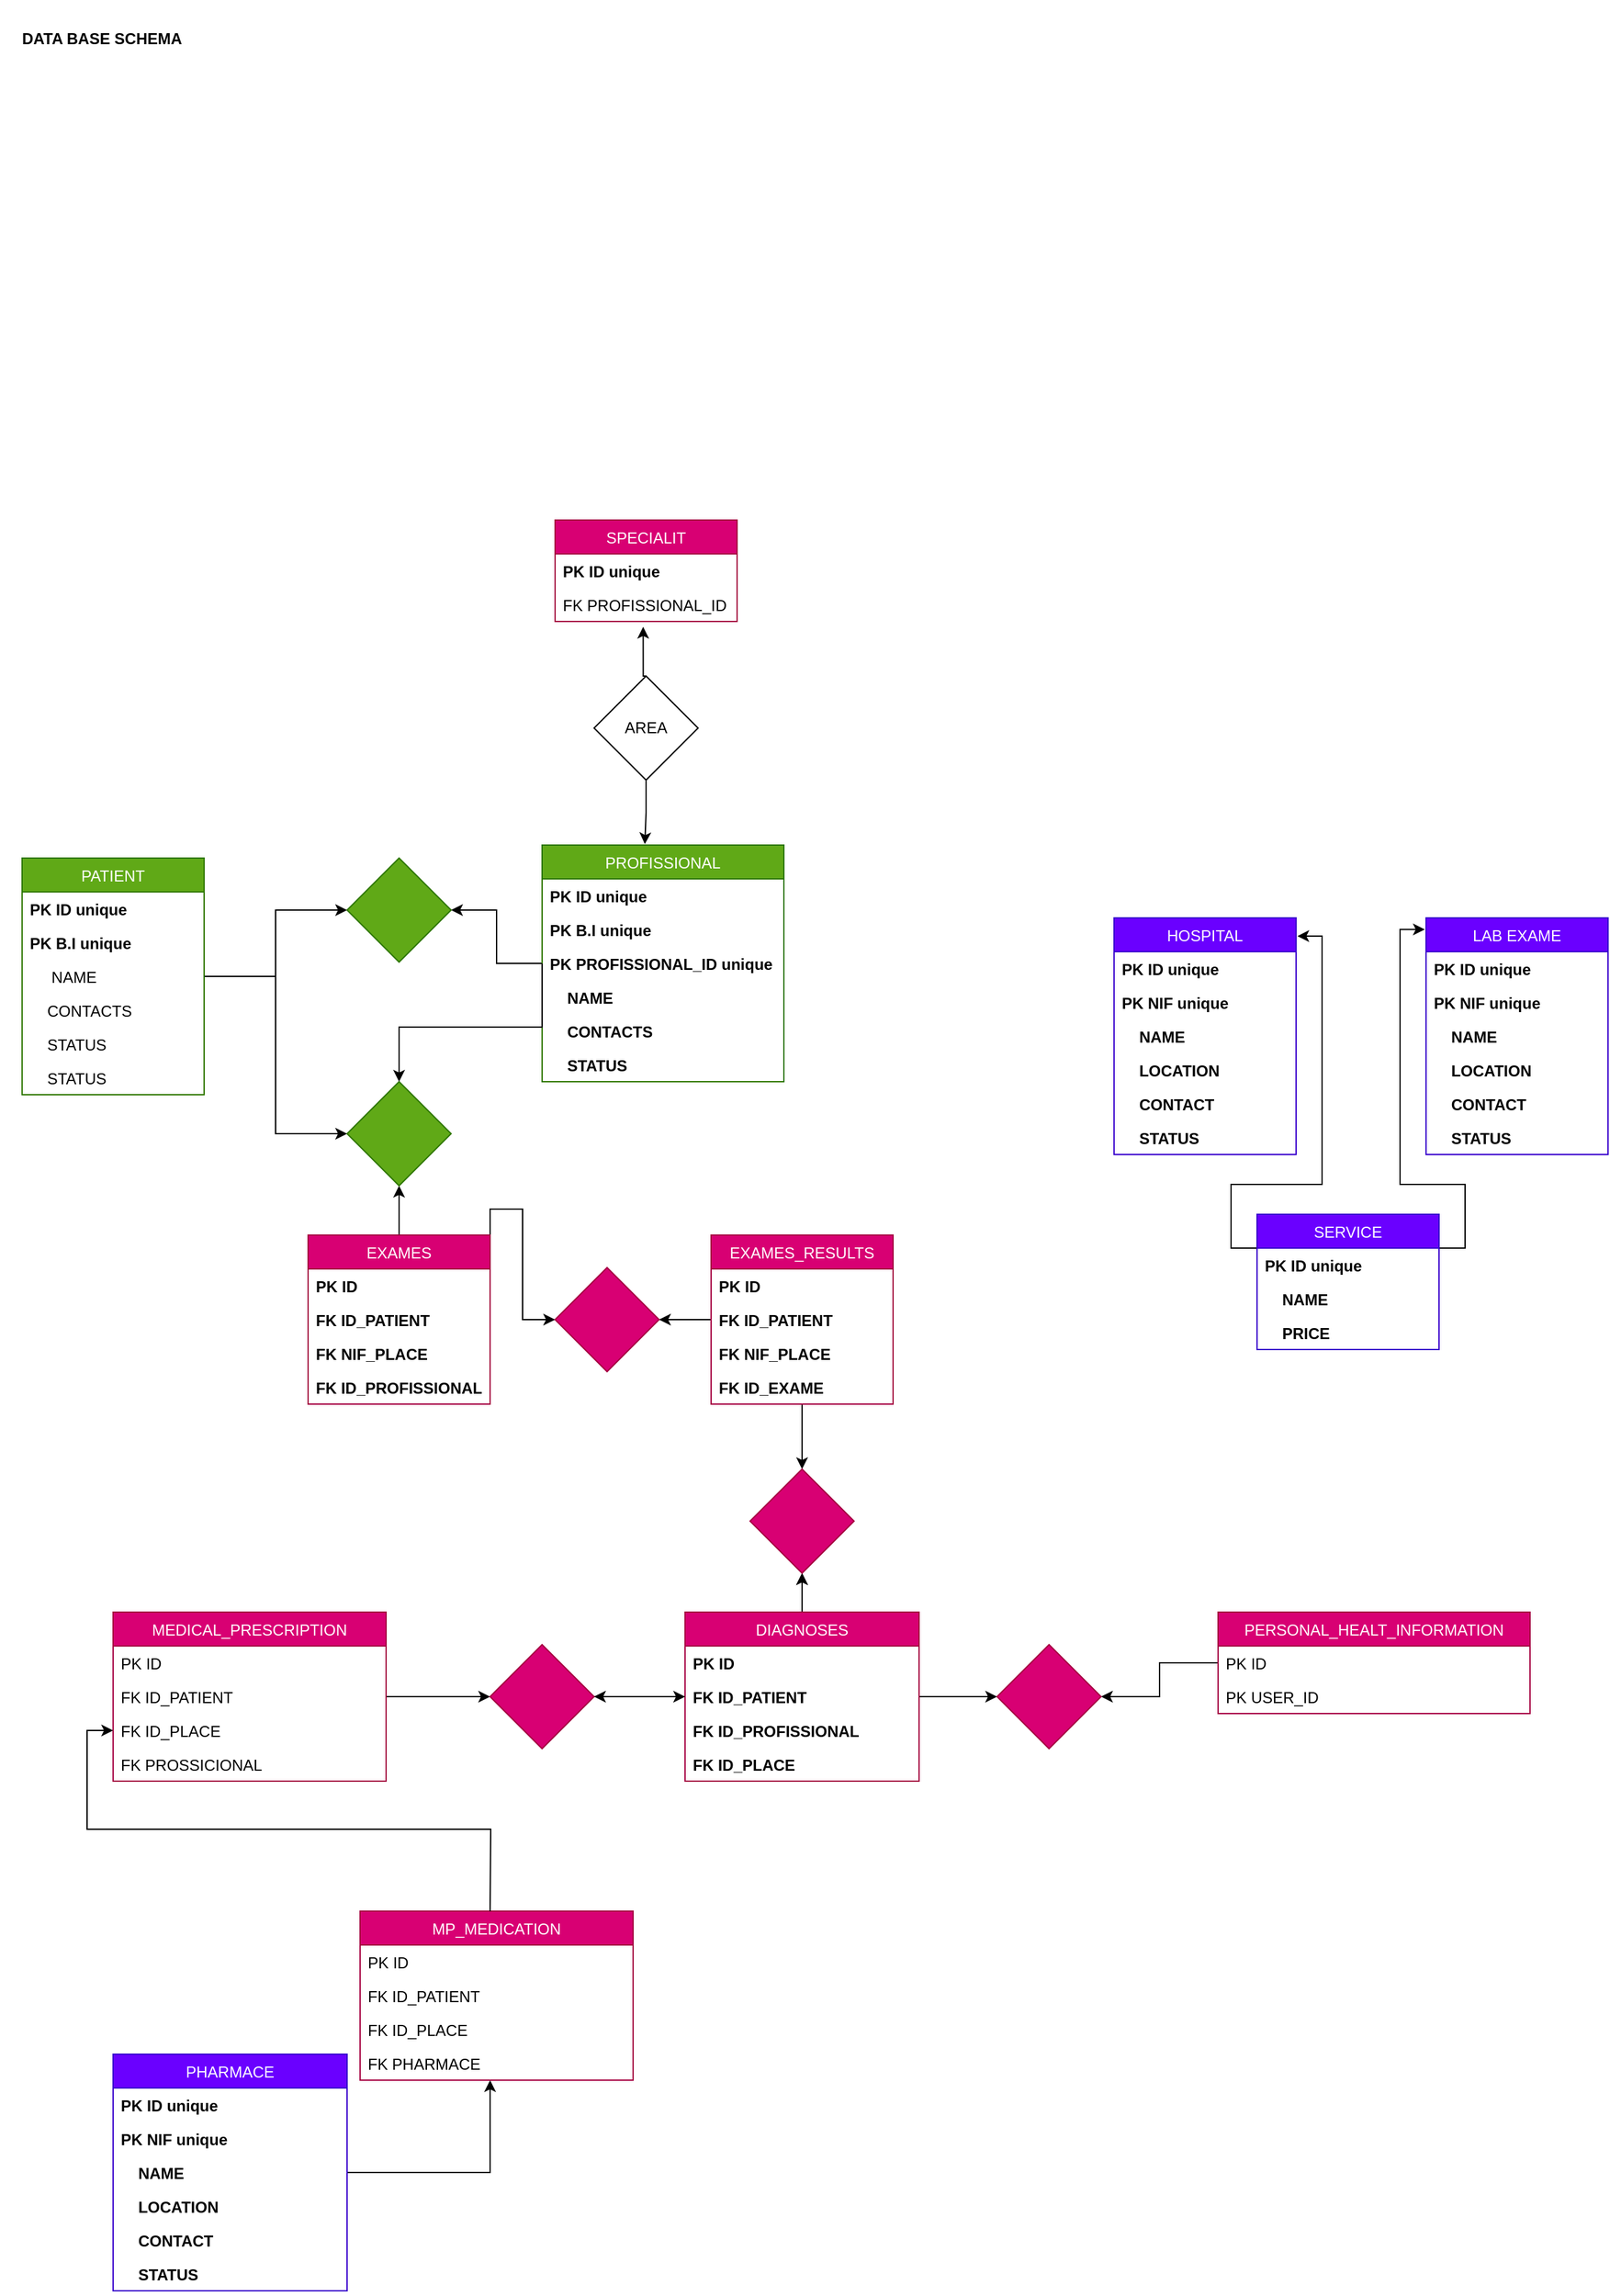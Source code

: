 <mxfile version="20.8.16" type="device"><diagram name="Página-1" id="sj5SGq5k9K3TemnunEDt"><mxGraphModel dx="1947" dy="1729" grid="1" gridSize="10" guides="1" tooltips="1" connect="1" arrows="1" fold="1" page="1" pageScale="1" pageWidth="827" pageHeight="1169" math="0" shadow="0"><root><mxCell id="0"/><mxCell id="1" parent="0"/><mxCell id="tIeAQom4v4q4On3eUa4b-19" value="" style="edgeStyle=orthogonalEdgeStyle;rounded=0;orthogonalLoop=1;jettySize=auto;html=1;" edge="1" parent="1" source="pIkl6uRr4calVLWYPsjA-17" target="tIeAQom4v4q4On3eUa4b-18"><mxGeometry relative="1" as="geometry"/></mxCell><mxCell id="tIeAQom4v4q4On3eUa4b-45" value="" style="edgeStyle=orthogonalEdgeStyle;rounded=0;orthogonalLoop=1;jettySize=auto;html=1;" edge="1" parent="1" source="pIkl6uRr4calVLWYPsjA-17" target="tIeAQom4v4q4On3eUa4b-44"><mxGeometry relative="1" as="geometry"/></mxCell><mxCell id="pIkl6uRr4calVLWYPsjA-17" value="PATIENT" style="swimlane;fontStyle=0;childLayout=stackLayout;horizontal=1;startSize=26;fillColor=#60a917;horizontalStack=0;resizeParent=1;resizeParentMax=0;resizeLast=0;collapsible=1;marginBottom=0;strokeColor=#2D7600;fontColor=#ffffff;" parent="1" vertex="1"><mxGeometry x="-810" y="20" width="140" height="182" as="geometry"/></mxCell><mxCell id="pIkl6uRr4calVLWYPsjA-18" value="PK ID unique" style="text;strokeColor=none;fillColor=none;align=left;verticalAlign=top;spacingLeft=4;spacingRight=4;overflow=hidden;rotatable=0;points=[[0,0.5],[1,0.5]];portConstraint=eastwest;fontStyle=1" parent="pIkl6uRr4calVLWYPsjA-17" vertex="1"><mxGeometry y="26" width="140" height="26" as="geometry"/></mxCell><mxCell id="pIkl6uRr4calVLWYPsjA-19" value="PK B.I unique" style="text;strokeColor=none;fillColor=none;align=left;verticalAlign=top;spacingLeft=4;spacingRight=4;overflow=hidden;rotatable=0;points=[[0,0.5],[1,0.5]];portConstraint=eastwest;fontStyle=1" parent="pIkl6uRr4calVLWYPsjA-17" vertex="1"><mxGeometry y="52" width="140" height="26" as="geometry"/></mxCell><mxCell id="pIkl6uRr4calVLWYPsjA-20" value="     NAME" style="text;strokeColor=none;fillColor=none;align=left;verticalAlign=top;spacingLeft=4;spacingRight=4;overflow=hidden;rotatable=0;points=[[0,0.5],[1,0.5]];portConstraint=eastwest;fontStyle=0" parent="pIkl6uRr4calVLWYPsjA-17" vertex="1"><mxGeometry y="78" width="140" height="26" as="geometry"/></mxCell><mxCell id="pIkl6uRr4calVLWYPsjA-21" value="    CONTACTS" style="text;strokeColor=none;fillColor=none;align=left;verticalAlign=top;spacingLeft=4;spacingRight=4;overflow=hidden;rotatable=0;points=[[0,0.5],[1,0.5]];portConstraint=eastwest;fontStyle=0" parent="pIkl6uRr4calVLWYPsjA-17" vertex="1"><mxGeometry y="104" width="140" height="26" as="geometry"/></mxCell><mxCell id="pIkl6uRr4calVLWYPsjA-22" value="    STATUS" style="text;strokeColor=none;fillColor=none;align=left;verticalAlign=top;spacingLeft=4;spacingRight=4;overflow=hidden;rotatable=0;points=[[0,0.5],[1,0.5]];portConstraint=eastwest;fontStyle=0" parent="pIkl6uRr4calVLWYPsjA-17" vertex="1"><mxGeometry y="130" width="140" height="26" as="geometry"/></mxCell><mxCell id="pIkl6uRr4calVLWYPsjA-31" value="    STATUS" style="text;strokeColor=none;fillColor=none;align=left;verticalAlign=top;spacingLeft=4;spacingRight=4;overflow=hidden;rotatable=0;points=[[0,0.5],[1,0.5]];portConstraint=eastwest;fontStyle=0" parent="pIkl6uRr4calVLWYPsjA-17" vertex="1"><mxGeometry y="156" width="140" height="26" as="geometry"/></mxCell><mxCell id="tIeAQom4v4q4On3eUa4b-46" value="" style="edgeStyle=orthogonalEdgeStyle;rounded=0;orthogonalLoop=1;jettySize=auto;html=1;" edge="1" parent="1" source="pIkl6uRr4calVLWYPsjA-23" target="tIeAQom4v4q4On3eUa4b-44"><mxGeometry relative="1" as="geometry"/></mxCell><mxCell id="pIkl6uRr4calVLWYPsjA-23" value="PROFISSIONAL" style="swimlane;fontStyle=0;childLayout=stackLayout;horizontal=1;startSize=26;fillColor=#60a917;horizontalStack=0;resizeParent=1;resizeParentMax=0;resizeLast=0;collapsible=1;marginBottom=0;strokeColor=#2D7600;fontColor=#ffffff;" parent="1" vertex="1"><mxGeometry x="-410" y="10" width="186" height="182" as="geometry"/></mxCell><mxCell id="pIkl6uRr4calVLWYPsjA-24" value="PK ID unique" style="text;strokeColor=none;fillColor=none;align=left;verticalAlign=top;spacingLeft=4;spacingRight=4;overflow=hidden;rotatable=0;points=[[0,0.5],[1,0.5]];portConstraint=eastwest;fontStyle=1" parent="pIkl6uRr4calVLWYPsjA-23" vertex="1"><mxGeometry y="26" width="186" height="26" as="geometry"/></mxCell><mxCell id="pIkl6uRr4calVLWYPsjA-25" value="PK B.I unique" style="text;strokeColor=none;fillColor=none;align=left;verticalAlign=top;spacingLeft=4;spacingRight=4;overflow=hidden;rotatable=0;points=[[0,0.5],[1,0.5]];portConstraint=eastwest;fontStyle=1" parent="pIkl6uRr4calVLWYPsjA-23" vertex="1"><mxGeometry y="52" width="186" height="26" as="geometry"/></mxCell><mxCell id="pIkl6uRr4calVLWYPsjA-26" value="PK PROFISSIONAL_ID unique" style="text;strokeColor=none;fillColor=none;align=left;verticalAlign=top;spacingLeft=4;spacingRight=4;overflow=hidden;rotatable=0;points=[[0,0.5],[1,0.5]];portConstraint=eastwest;fontStyle=1" parent="pIkl6uRr4calVLWYPsjA-23" vertex="1"><mxGeometry y="78" width="186" height="26" as="geometry"/></mxCell><mxCell id="pIkl6uRr4calVLWYPsjA-27" value="    NAME" style="text;strokeColor=none;fillColor=none;align=left;verticalAlign=top;spacingLeft=4;spacingRight=4;overflow=hidden;rotatable=0;points=[[0,0.5],[1,0.5]];portConstraint=eastwest;fontStyle=1" parent="pIkl6uRr4calVLWYPsjA-23" vertex="1"><mxGeometry y="104" width="186" height="26" as="geometry"/></mxCell><mxCell id="pIkl6uRr4calVLWYPsjA-28" value="    CONTACTS" style="text;strokeColor=none;fillColor=none;align=left;verticalAlign=top;spacingLeft=4;spacingRight=4;overflow=hidden;rotatable=0;points=[[0,0.5],[1,0.5]];portConstraint=eastwest;fontStyle=1" parent="pIkl6uRr4calVLWYPsjA-23" vertex="1"><mxGeometry y="130" width="186" height="26" as="geometry"/></mxCell><mxCell id="pIkl6uRr4calVLWYPsjA-29" value="    STATUS" style="text;strokeColor=none;fillColor=none;align=left;verticalAlign=top;spacingLeft=4;spacingRight=4;overflow=hidden;rotatable=0;points=[[0,0.5],[1,0.5]];portConstraint=eastwest;fontStyle=1" parent="pIkl6uRr4calVLWYPsjA-23" vertex="1"><mxGeometry y="156" width="186" height="26" as="geometry"/></mxCell><mxCell id="tIeAQom4v4q4On3eUa4b-31" value="" style="edgeStyle=orthogonalEdgeStyle;rounded=0;orthogonalLoop=1;jettySize=auto;html=1;" edge="1" parent="1" source="pIkl6uRr4calVLWYPsjA-38"><mxGeometry relative="1" as="geometry"><mxPoint x="-450" y="960" as="targetPoint"/><Array as="points"><mxPoint x="-450" y="1031"/><mxPoint x="-450" y="970"/></Array></mxGeometry></mxCell><mxCell id="pIkl6uRr4calVLWYPsjA-38" value="PHARMACE" style="swimlane;fontStyle=0;childLayout=stackLayout;horizontal=1;startSize=26;fillColor=#6a00ff;horizontalStack=0;resizeParent=1;resizeParentMax=0;resizeLast=0;collapsible=1;marginBottom=0;strokeColor=#3700CC;fontColor=#ffffff;" parent="1" vertex="1"><mxGeometry x="-740" y="940" width="180" height="182" as="geometry"><mxRectangle x="-60" y="410" width="110" height="30" as="alternateBounds"/></mxGeometry></mxCell><mxCell id="pIkl6uRr4calVLWYPsjA-39" value="PK ID unique" style="text;strokeColor=none;fillColor=none;align=left;verticalAlign=top;spacingLeft=4;spacingRight=4;overflow=hidden;rotatable=0;points=[[0,0.5],[1,0.5]];portConstraint=eastwest;fontStyle=1" parent="pIkl6uRr4calVLWYPsjA-38" vertex="1"><mxGeometry y="26" width="180" height="26" as="geometry"/></mxCell><mxCell id="pIkl6uRr4calVLWYPsjA-40" value="PK NIF unique" style="text;strokeColor=none;fillColor=none;align=left;verticalAlign=top;spacingLeft=4;spacingRight=4;overflow=hidden;rotatable=0;points=[[0,0.5],[1,0.5]];portConstraint=eastwest;fontStyle=1" parent="pIkl6uRr4calVLWYPsjA-38" vertex="1"><mxGeometry y="52" width="180" height="26" as="geometry"/></mxCell><mxCell id="pIkl6uRr4calVLWYPsjA-48" value="    NAME" style="text;strokeColor=none;fillColor=none;align=left;verticalAlign=top;spacingLeft=4;spacingRight=4;overflow=hidden;rotatable=0;points=[[0,0.5],[1,0.5]];portConstraint=eastwest;fontStyle=1" parent="pIkl6uRr4calVLWYPsjA-38" vertex="1"><mxGeometry y="78" width="180" height="26" as="geometry"/></mxCell><mxCell id="pIkl6uRr4calVLWYPsjA-41" value="    LOCATION" style="text;strokeColor=none;fillColor=none;align=left;verticalAlign=top;spacingLeft=4;spacingRight=4;overflow=hidden;rotatable=0;points=[[0,0.5],[1,0.5]];portConstraint=eastwest;fontStyle=1" parent="pIkl6uRr4calVLWYPsjA-38" vertex="1"><mxGeometry y="104" width="180" height="26" as="geometry"/></mxCell><mxCell id="pIkl6uRr4calVLWYPsjA-42" value="    CONTACT" style="text;strokeColor=none;fillColor=none;align=left;verticalAlign=top;spacingLeft=4;spacingRight=4;overflow=hidden;rotatable=0;points=[[0,0.5],[1,0.5]];portConstraint=eastwest;fontStyle=1" parent="pIkl6uRr4calVLWYPsjA-38" vertex="1"><mxGeometry y="130" width="180" height="26" as="geometry"/></mxCell><mxCell id="pIkl6uRr4calVLWYPsjA-43" value="    STATUS" style="text;strokeColor=none;fillColor=none;align=left;verticalAlign=top;spacingLeft=4;spacingRight=4;overflow=hidden;rotatable=0;points=[[0,0.5],[1,0.5]];portConstraint=eastwest;fontStyle=1" parent="pIkl6uRr4calVLWYPsjA-38" vertex="1"><mxGeometry y="156" width="180" height="26" as="geometry"/></mxCell><mxCell id="pIkl6uRr4calVLWYPsjA-44" value="HOSPITAL" style="swimlane;fontStyle=0;childLayout=stackLayout;horizontal=1;startSize=26;fillColor=#6a00ff;horizontalStack=0;resizeParent=1;resizeParentMax=0;resizeLast=0;collapsible=1;marginBottom=0;fontColor=#ffffff;strokeColor=#3700CC;" parent="1" vertex="1"><mxGeometry x="30" y="66" width="140" height="182" as="geometry"><mxRectangle x="180" y="240" width="100" height="30" as="alternateBounds"/></mxGeometry></mxCell><mxCell id="pIkl6uRr4calVLWYPsjA-45" value="PK ID unique" style="text;strokeColor=none;fillColor=none;align=left;verticalAlign=top;spacingLeft=4;spacingRight=4;overflow=hidden;rotatable=0;points=[[0,0.5],[1,0.5]];portConstraint=eastwest;fontStyle=1" parent="pIkl6uRr4calVLWYPsjA-44" vertex="1"><mxGeometry y="26" width="140" height="26" as="geometry"/></mxCell><mxCell id="pIkl6uRr4calVLWYPsjA-46" value="PK NIF unique" style="text;strokeColor=none;fillColor=none;align=left;verticalAlign=top;spacingLeft=4;spacingRight=4;overflow=hidden;rotatable=0;points=[[0,0.5],[1,0.5]];portConstraint=eastwest;fontStyle=1" parent="pIkl6uRr4calVLWYPsjA-44" vertex="1"><mxGeometry y="52" width="140" height="26" as="geometry"/></mxCell><mxCell id="pIkl6uRr4calVLWYPsjA-47" value="    NAME" style="text;strokeColor=none;fillColor=none;align=left;verticalAlign=top;spacingLeft=4;spacingRight=4;overflow=hidden;rotatable=0;points=[[0,0.5],[1,0.5]];portConstraint=eastwest;fontStyle=1" parent="pIkl6uRr4calVLWYPsjA-44" vertex="1"><mxGeometry y="78" width="140" height="26" as="geometry"/></mxCell><mxCell id="pIkl6uRr4calVLWYPsjA-51" value="    LOCATION" style="text;strokeColor=none;fillColor=none;align=left;verticalAlign=top;spacingLeft=4;spacingRight=4;overflow=hidden;rotatable=0;points=[[0,0.5],[1,0.5]];portConstraint=eastwest;fontStyle=1" parent="pIkl6uRr4calVLWYPsjA-44" vertex="1"><mxGeometry y="104" width="140" height="26" as="geometry"/></mxCell><mxCell id="pIkl6uRr4calVLWYPsjA-49" value="    CONTACT" style="text;strokeColor=none;fillColor=none;align=left;verticalAlign=top;spacingLeft=4;spacingRight=4;overflow=hidden;rotatable=0;points=[[0,0.5],[1,0.5]];portConstraint=eastwest;fontStyle=1" parent="pIkl6uRr4calVLWYPsjA-44" vertex="1"><mxGeometry y="130" width="140" height="26" as="geometry"/></mxCell><mxCell id="pIkl6uRr4calVLWYPsjA-50" value="    STATUS" style="text;strokeColor=none;fillColor=none;align=left;verticalAlign=top;spacingLeft=4;spacingRight=4;overflow=hidden;rotatable=0;points=[[0,0.5],[1,0.5]];portConstraint=eastwest;fontStyle=1" parent="pIkl6uRr4calVLWYPsjA-44" vertex="1"><mxGeometry y="156" width="140" height="26" as="geometry"/></mxCell><mxCell id="pIkl6uRr4calVLWYPsjA-52" value="LAB EXAME" style="swimlane;fontStyle=0;childLayout=stackLayout;horizontal=1;startSize=26;fillColor=#6a00ff;horizontalStack=0;resizeParent=1;resizeParentMax=0;resizeLast=0;collapsible=1;marginBottom=0;fontColor=#ffffff;strokeColor=#3700CC;" parent="1" vertex="1"><mxGeometry x="270" y="66" width="140" height="182" as="geometry"><mxRectangle x="390" y="240" width="110" height="30" as="alternateBounds"/></mxGeometry></mxCell><mxCell id="pIkl6uRr4calVLWYPsjA-53" value="PK ID unique" style="text;strokeColor=none;fillColor=none;align=left;verticalAlign=top;spacingLeft=4;spacingRight=4;overflow=hidden;rotatable=0;points=[[0,0.5],[1,0.5]];portConstraint=eastwest;fontStyle=1" parent="pIkl6uRr4calVLWYPsjA-52" vertex="1"><mxGeometry y="26" width="140" height="26" as="geometry"/></mxCell><mxCell id="pIkl6uRr4calVLWYPsjA-54" value="PK NIF unique" style="text;strokeColor=none;fillColor=none;align=left;verticalAlign=top;spacingLeft=4;spacingRight=4;overflow=hidden;rotatable=0;points=[[0,0.5],[1,0.5]];portConstraint=eastwest;fontStyle=1" parent="pIkl6uRr4calVLWYPsjA-52" vertex="1"><mxGeometry y="52" width="140" height="26" as="geometry"/></mxCell><mxCell id="pIkl6uRr4calVLWYPsjA-55" value="    NAME" style="text;strokeColor=none;fillColor=none;align=left;verticalAlign=top;spacingLeft=4;spacingRight=4;overflow=hidden;rotatable=0;points=[[0,0.5],[1,0.5]];portConstraint=eastwest;fontStyle=1" parent="pIkl6uRr4calVLWYPsjA-52" vertex="1"><mxGeometry y="78" width="140" height="26" as="geometry"/></mxCell><mxCell id="pIkl6uRr4calVLWYPsjA-56" value="    LOCATION" style="text;strokeColor=none;fillColor=none;align=left;verticalAlign=top;spacingLeft=4;spacingRight=4;overflow=hidden;rotatable=0;points=[[0,0.5],[1,0.5]];portConstraint=eastwest;fontStyle=1" parent="pIkl6uRr4calVLWYPsjA-52" vertex="1"><mxGeometry y="104" width="140" height="26" as="geometry"/></mxCell><mxCell id="pIkl6uRr4calVLWYPsjA-57" value="    CONTACT" style="text;strokeColor=none;fillColor=none;align=left;verticalAlign=top;spacingLeft=4;spacingRight=4;overflow=hidden;rotatable=0;points=[[0,0.5],[1,0.5]];portConstraint=eastwest;fontStyle=1" parent="pIkl6uRr4calVLWYPsjA-52" vertex="1"><mxGeometry y="130" width="140" height="26" as="geometry"/></mxCell><mxCell id="pIkl6uRr4calVLWYPsjA-58" value="    STATUS" style="text;strokeColor=none;fillColor=none;align=left;verticalAlign=top;spacingLeft=4;spacingRight=4;overflow=hidden;rotatable=0;points=[[0,0.5],[1,0.5]];portConstraint=eastwest;fontStyle=1" parent="pIkl6uRr4calVLWYPsjA-52" vertex="1"><mxGeometry y="156" width="140" height="26" as="geometry"/></mxCell><mxCell id="pIkl6uRr4calVLWYPsjA-71" style="edgeStyle=orthogonalEdgeStyle;rounded=0;orthogonalLoop=1;jettySize=auto;html=1;exitX=0;exitY=0.25;exitDx=0;exitDy=0;entryX=1.007;entryY=0.077;entryDx=0;entryDy=0;entryPerimeter=0;" parent="1" source="pIkl6uRr4calVLWYPsjA-59" target="pIkl6uRr4calVLWYPsjA-44" edge="1"><mxGeometry relative="1" as="geometry"/></mxCell><mxCell id="pIkl6uRr4calVLWYPsjA-72" style="edgeStyle=orthogonalEdgeStyle;rounded=0;orthogonalLoop=1;jettySize=auto;html=1;exitX=1;exitY=0.25;exitDx=0;exitDy=0;entryX=-0.007;entryY=0.049;entryDx=0;entryDy=0;entryPerimeter=0;" parent="1" source="pIkl6uRr4calVLWYPsjA-59" target="pIkl6uRr4calVLWYPsjA-52" edge="1"><mxGeometry relative="1" as="geometry"/></mxCell><mxCell id="pIkl6uRr4calVLWYPsjA-59" value="SERVICE" style="swimlane;fontStyle=0;childLayout=stackLayout;horizontal=1;startSize=26;fillColor=#6a00ff;horizontalStack=0;resizeParent=1;resizeParentMax=0;resizeLast=0;collapsible=1;marginBottom=0;fontColor=#ffffff;strokeColor=#3700CC;" parent="1" vertex="1"><mxGeometry x="140" y="294" width="140" height="104" as="geometry"><mxRectangle x="290" y="460" width="90" height="30" as="alternateBounds"/></mxGeometry></mxCell><mxCell id="pIkl6uRr4calVLWYPsjA-60" value="PK ID unique" style="text;strokeColor=none;fillColor=none;align=left;verticalAlign=top;spacingLeft=4;spacingRight=4;overflow=hidden;rotatable=0;points=[[0,0.5],[1,0.5]];portConstraint=eastwest;fontStyle=1" parent="pIkl6uRr4calVLWYPsjA-59" vertex="1"><mxGeometry y="26" width="140" height="26" as="geometry"/></mxCell><mxCell id="pIkl6uRr4calVLWYPsjA-61" value="    NAME" style="text;strokeColor=none;fillColor=none;align=left;verticalAlign=top;spacingLeft=4;spacingRight=4;overflow=hidden;rotatable=0;points=[[0,0.5],[1,0.5]];portConstraint=eastwest;fontStyle=1" parent="pIkl6uRr4calVLWYPsjA-59" vertex="1"><mxGeometry y="52" width="140" height="26" as="geometry"/></mxCell><mxCell id="pIkl6uRr4calVLWYPsjA-62" value="    PRICE" style="text;strokeColor=none;fillColor=none;align=left;verticalAlign=top;spacingLeft=4;spacingRight=4;overflow=hidden;rotatable=0;points=[[0,0.5],[1,0.5]];portConstraint=eastwest;fontStyle=1" parent="pIkl6uRr4calVLWYPsjA-59" vertex="1"><mxGeometry y="78" width="140" height="26" as="geometry"/></mxCell><mxCell id="pIkl6uRr4calVLWYPsjA-63" value="SPECIALIT" style="swimlane;fontStyle=0;childLayout=stackLayout;horizontal=1;startSize=26;fillColor=#d80073;horizontalStack=0;resizeParent=1;resizeParentMax=0;resizeLast=0;collapsible=1;marginBottom=0;fontColor=#ffffff;strokeColor=#A50040;" parent="1" vertex="1"><mxGeometry x="-400" y="-240" width="140" height="78" as="geometry"><mxRectangle x="590" y="240" width="100" height="30" as="alternateBounds"/></mxGeometry></mxCell><mxCell id="pIkl6uRr4calVLWYPsjA-64" value="PK ID unique" style="text;strokeColor=none;fillColor=none;align=left;verticalAlign=top;spacingLeft=4;spacingRight=4;overflow=hidden;rotatable=0;points=[[0,0.5],[1,0.5]];portConstraint=eastwest;fontStyle=1" parent="pIkl6uRr4calVLWYPsjA-63" vertex="1"><mxGeometry y="26" width="140" height="26" as="geometry"/></mxCell><mxCell id="pIkl6uRr4calVLWYPsjA-65" value="FK PROFISSIONAL_ID" style="text;strokeColor=none;fillColor=none;align=left;verticalAlign=top;spacingLeft=4;spacingRight=4;overflow=hidden;rotatable=0;points=[[0,0.5],[1,0.5]];portConstraint=eastwest;" parent="pIkl6uRr4calVLWYPsjA-63" vertex="1"><mxGeometry y="52" width="140" height="26" as="geometry"/></mxCell><mxCell id="tIeAQom4v4q4On3eUa4b-35" value="" style="edgeStyle=orthogonalEdgeStyle;rounded=0;orthogonalLoop=1;jettySize=auto;html=1;" edge="1" parent="1" source="pIkl6uRr4calVLWYPsjA-73" target="tIeAQom4v4q4On3eUa4b-33"><mxGeometry relative="1" as="geometry"/></mxCell><mxCell id="pIkl6uRr4calVLWYPsjA-73" value="PERSONAL_HEALT_INFORMATION" style="swimlane;fontStyle=0;childLayout=stackLayout;horizontal=1;startSize=26;fillColor=#d80073;horizontalStack=0;resizeParent=1;resizeParentMax=0;resizeLast=0;collapsible=1;marginBottom=0;fontColor=#ffffff;strokeColor=#A50040;" parent="1" vertex="1"><mxGeometry x="110" y="600" width="240" height="78" as="geometry"/></mxCell><mxCell id="pIkl6uRr4calVLWYPsjA-74" value="PK ID " style="text;strokeColor=none;fillColor=none;align=left;verticalAlign=top;spacingLeft=4;spacingRight=4;overflow=hidden;rotatable=0;points=[[0,0.5],[1,0.5]];portConstraint=eastwest;fontStyle=0" parent="pIkl6uRr4calVLWYPsjA-73" vertex="1"><mxGeometry y="26" width="240" height="26" as="geometry"/></mxCell><mxCell id="pIkl6uRr4calVLWYPsjA-75" value="PK USER_ID" style="text;strokeColor=none;fillColor=none;align=left;verticalAlign=top;spacingLeft=4;spacingRight=4;overflow=hidden;rotatable=0;points=[[0,0.5],[1,0.5]];portConstraint=eastwest;fontStyle=0" parent="pIkl6uRr4calVLWYPsjA-73" vertex="1"><mxGeometry y="52" width="240" height="26" as="geometry"/></mxCell><mxCell id="tIeAQom4v4q4On3eUa4b-23" style="edgeStyle=orthogonalEdgeStyle;rounded=0;orthogonalLoop=1;jettySize=auto;html=1;exitX=1;exitY=0;exitDx=0;exitDy=0;entryX=0;entryY=0.5;entryDx=0;entryDy=0;" edge="1" parent="1" source="pIkl6uRr4calVLWYPsjA-78" target="tIeAQom4v4q4On3eUa4b-21"><mxGeometry relative="1" as="geometry"/></mxCell><mxCell id="tIeAQom4v4q4On3eUa4b-39" value="" style="edgeStyle=orthogonalEdgeStyle;rounded=0;orthogonalLoop=1;jettySize=auto;html=1;" edge="1" parent="1" source="pIkl6uRr4calVLWYPsjA-78" target="tIeAQom4v4q4On3eUa4b-18"><mxGeometry relative="1" as="geometry"/></mxCell><mxCell id="pIkl6uRr4calVLWYPsjA-78" value="EXAMES" style="swimlane;fontStyle=0;childLayout=stackLayout;horizontal=1;startSize=26;fillColor=#d80073;horizontalStack=0;resizeParent=1;resizeParentMax=0;resizeLast=0;collapsible=1;marginBottom=0;fontColor=#ffffff;strokeColor=#A50040;" parent="1" vertex="1"><mxGeometry x="-590" y="310" width="140" height="130" as="geometry"/></mxCell><mxCell id="pIkl6uRr4calVLWYPsjA-79" value="PK ID" style="text;strokeColor=none;fillColor=none;align=left;verticalAlign=top;spacingLeft=4;spacingRight=4;overflow=hidden;rotatable=0;points=[[0,0.5],[1,0.5]];portConstraint=eastwest;fontStyle=1" parent="pIkl6uRr4calVLWYPsjA-78" vertex="1"><mxGeometry y="26" width="140" height="26" as="geometry"/></mxCell><mxCell id="pIkl6uRr4calVLWYPsjA-80" value="FK ID_PATIENT" style="text;strokeColor=none;fillColor=none;align=left;verticalAlign=top;spacingLeft=4;spacingRight=4;overflow=hidden;rotatable=0;points=[[0,0.5],[1,0.5]];portConstraint=eastwest;fontStyle=1" parent="pIkl6uRr4calVLWYPsjA-78" vertex="1"><mxGeometry y="52" width="140" height="26" as="geometry"/></mxCell><mxCell id="pIkl6uRr4calVLWYPsjA-81" value="FK NIF_PLACE" style="text;strokeColor=none;fillColor=none;align=left;verticalAlign=top;spacingLeft=4;spacingRight=4;overflow=hidden;rotatable=0;points=[[0,0.5],[1,0.5]];portConstraint=eastwest;fontStyle=1" parent="pIkl6uRr4calVLWYPsjA-78" vertex="1"><mxGeometry y="78" width="140" height="26" as="geometry"/></mxCell><mxCell id="tIeAQom4v4q4On3eUa4b-20" value="FK ID_PROFISSIONAL" style="text;strokeColor=none;fillColor=none;align=left;verticalAlign=top;spacingLeft=4;spacingRight=4;overflow=hidden;rotatable=0;points=[[0,0.5],[1,0.5]];portConstraint=eastwest;fontStyle=1" vertex="1" parent="pIkl6uRr4calVLWYPsjA-78"><mxGeometry y="104" width="140" height="26" as="geometry"/></mxCell><mxCell id="tIeAQom4v4q4On3eUa4b-28" value="" style="edgeStyle=orthogonalEdgeStyle;rounded=0;orthogonalLoop=1;jettySize=auto;html=1;" edge="1" parent="1" source="pIkl6uRr4calVLWYPsjA-82" target="tIeAQom4v4q4On3eUa4b-27"><mxGeometry relative="1" as="geometry"/></mxCell><mxCell id="pIkl6uRr4calVLWYPsjA-82" value="MEDICAL_PRESCRIPTION" style="swimlane;fontStyle=0;childLayout=stackLayout;horizontal=1;startSize=26;fillColor=#d80073;horizontalStack=0;resizeParent=1;resizeParentMax=0;resizeLast=0;collapsible=1;marginBottom=0;fontColor=#ffffff;strokeColor=#A50040;" parent="1" vertex="1"><mxGeometry x="-740" y="600" width="210" height="130" as="geometry"/></mxCell><mxCell id="pIkl6uRr4calVLWYPsjA-83" value="PK ID" style="text;strokeColor=none;fillColor=none;align=left;verticalAlign=top;spacingLeft=4;spacingRight=4;overflow=hidden;rotatable=0;points=[[0,0.5],[1,0.5]];portConstraint=eastwest;fontStyle=0" parent="pIkl6uRr4calVLWYPsjA-82" vertex="1"><mxGeometry y="26" width="210" height="26" as="geometry"/></mxCell><mxCell id="pIkl6uRr4calVLWYPsjA-84" value="FK ID_PATIENT" style="text;strokeColor=none;fillColor=none;align=left;verticalAlign=top;spacingLeft=4;spacingRight=4;overflow=hidden;rotatable=0;points=[[0,0.5],[1,0.5]];portConstraint=eastwest;fontStyle=0" parent="pIkl6uRr4calVLWYPsjA-82" vertex="1"><mxGeometry y="52" width="210" height="26" as="geometry"/></mxCell><mxCell id="pIkl6uRr4calVLWYPsjA-85" value="FK ID_PLACE" style="text;strokeColor=none;fillColor=none;align=left;verticalAlign=top;spacingLeft=4;spacingRight=4;overflow=hidden;rotatable=0;points=[[0,0.5],[1,0.5]];portConstraint=eastwest;fontStyle=0" parent="pIkl6uRr4calVLWYPsjA-82" vertex="1"><mxGeometry y="78" width="210" height="26" as="geometry"/></mxCell><mxCell id="pIkl6uRr4calVLWYPsjA-86" value="FK PROSSICIONAL" style="text;strokeColor=none;fillColor=none;align=left;verticalAlign=top;spacingLeft=4;spacingRight=4;overflow=hidden;rotatable=0;points=[[0,0.5],[1,0.5]];portConstraint=eastwest;fontStyle=0" parent="pIkl6uRr4calVLWYPsjA-82" vertex="1"><mxGeometry y="104" width="210" height="26" as="geometry"/></mxCell><mxCell id="tIeAQom4v4q4On3eUa4b-22" value="" style="edgeStyle=orthogonalEdgeStyle;rounded=0;orthogonalLoop=1;jettySize=auto;html=1;" edge="1" parent="1" source="pIkl6uRr4calVLWYPsjA-87" target="tIeAQom4v4q4On3eUa4b-21"><mxGeometry relative="1" as="geometry"/></mxCell><mxCell id="tIeAQom4v4q4On3eUa4b-38" value="" style="edgeStyle=orthogonalEdgeStyle;rounded=0;orthogonalLoop=1;jettySize=auto;html=1;" edge="1" parent="1" source="pIkl6uRr4calVLWYPsjA-87" target="tIeAQom4v4q4On3eUa4b-24"><mxGeometry relative="1" as="geometry"/></mxCell><mxCell id="pIkl6uRr4calVLWYPsjA-87" value="EXAMES_RESULTS" style="swimlane;fontStyle=0;childLayout=stackLayout;horizontal=1;startSize=26;fillColor=#d80073;horizontalStack=0;resizeParent=1;resizeParentMax=0;resizeLast=0;collapsible=1;marginBottom=0;fontColor=#ffffff;strokeColor=#A50040;" parent="1" vertex="1"><mxGeometry x="-280" y="310" width="140" height="130" as="geometry"/></mxCell><mxCell id="pIkl6uRr4calVLWYPsjA-88" value="PK ID" style="text;strokeColor=none;fillColor=none;align=left;verticalAlign=top;spacingLeft=4;spacingRight=4;overflow=hidden;rotatable=0;points=[[0,0.5],[1,0.5]];portConstraint=eastwest;fontStyle=1" parent="pIkl6uRr4calVLWYPsjA-87" vertex="1"><mxGeometry y="26" width="140" height="26" as="geometry"/></mxCell><mxCell id="pIkl6uRr4calVLWYPsjA-89" value="FK ID_PATIENT" style="text;strokeColor=none;fillColor=none;align=left;verticalAlign=top;spacingLeft=4;spacingRight=4;overflow=hidden;rotatable=0;points=[[0,0.5],[1,0.5]];portConstraint=eastwest;fontStyle=1" parent="pIkl6uRr4calVLWYPsjA-87" vertex="1"><mxGeometry y="52" width="140" height="26" as="geometry"/></mxCell><mxCell id="pIkl6uRr4calVLWYPsjA-90" value="FK NIF_PLACE" style="text;strokeColor=none;fillColor=none;align=left;verticalAlign=top;spacingLeft=4;spacingRight=4;overflow=hidden;rotatable=0;points=[[0,0.5],[1,0.5]];portConstraint=eastwest;fontStyle=1" parent="pIkl6uRr4calVLWYPsjA-87" vertex="1"><mxGeometry y="78" width="140" height="26" as="geometry"/></mxCell><mxCell id="pIkl6uRr4calVLWYPsjA-91" value="FK ID_EXAME" style="text;strokeColor=none;fillColor=none;align=left;verticalAlign=top;spacingLeft=4;spacingRight=4;overflow=hidden;rotatable=0;points=[[0,0.5],[1,0.5]];portConstraint=eastwest;fontStyle=1" parent="pIkl6uRr4calVLWYPsjA-87" vertex="1"><mxGeometry y="104" width="140" height="26" as="geometry"/></mxCell><mxCell id="pIkl6uRr4calVLWYPsjA-94" value="MP_MEDICATION" style="swimlane;fontStyle=0;childLayout=stackLayout;horizontal=1;startSize=26;fillColor=#d80073;horizontalStack=0;resizeParent=1;resizeParentMax=0;resizeLast=0;collapsible=1;marginBottom=0;fontColor=#ffffff;strokeColor=#A50040;" parent="1" vertex="1"><mxGeometry x="-550" y="830" width="210" height="130" as="geometry"/></mxCell><mxCell id="pIkl6uRr4calVLWYPsjA-95" value="PK ID" style="text;strokeColor=none;fillColor=none;align=left;verticalAlign=top;spacingLeft=4;spacingRight=4;overflow=hidden;rotatable=0;points=[[0,0.5],[1,0.5]];portConstraint=eastwest;fontStyle=0" parent="pIkl6uRr4calVLWYPsjA-94" vertex="1"><mxGeometry y="26" width="210" height="26" as="geometry"/></mxCell><mxCell id="pIkl6uRr4calVLWYPsjA-96" value="FK ID_PATIENT" style="text;strokeColor=none;fillColor=none;align=left;verticalAlign=top;spacingLeft=4;spacingRight=4;overflow=hidden;rotatable=0;points=[[0,0.5],[1,0.5]];portConstraint=eastwest;fontStyle=0" parent="pIkl6uRr4calVLWYPsjA-94" vertex="1"><mxGeometry y="52" width="210" height="26" as="geometry"/></mxCell><mxCell id="pIkl6uRr4calVLWYPsjA-97" value="FK ID_PLACE" style="text;strokeColor=none;fillColor=none;align=left;verticalAlign=top;spacingLeft=4;spacingRight=4;overflow=hidden;rotatable=0;points=[[0,0.5],[1,0.5]];portConstraint=eastwest;fontStyle=0" parent="pIkl6uRr4calVLWYPsjA-94" vertex="1"><mxGeometry y="78" width="210" height="26" as="geometry"/></mxCell><mxCell id="pIkl6uRr4calVLWYPsjA-98" value="FK PHARMACE" style="text;strokeColor=none;fillColor=none;align=left;verticalAlign=top;spacingLeft=4;spacingRight=4;overflow=hidden;rotatable=0;points=[[0,0.5],[1,0.5]];portConstraint=eastwest;fontStyle=0" parent="pIkl6uRr4calVLWYPsjA-94" vertex="1"><mxGeometry y="104" width="210" height="26" as="geometry"/></mxCell><mxCell id="tIeAQom4v4q4On3eUa4b-25" value="" style="edgeStyle=orthogonalEdgeStyle;rounded=0;orthogonalLoop=1;jettySize=auto;html=1;" edge="1" parent="1" source="pIkl6uRr4calVLWYPsjA-99" target="tIeAQom4v4q4On3eUa4b-24"><mxGeometry relative="1" as="geometry"/></mxCell><mxCell id="tIeAQom4v4q4On3eUa4b-34" value="" style="edgeStyle=orthogonalEdgeStyle;rounded=0;orthogonalLoop=1;jettySize=auto;html=1;" edge="1" parent="1" source="pIkl6uRr4calVLWYPsjA-99" target="tIeAQom4v4q4On3eUa4b-33"><mxGeometry relative="1" as="geometry"/></mxCell><mxCell id="tIeAQom4v4q4On3eUa4b-36" value="" style="edgeStyle=orthogonalEdgeStyle;rounded=0;orthogonalLoop=1;jettySize=auto;html=1;" edge="1" parent="1" source="pIkl6uRr4calVLWYPsjA-99" target="tIeAQom4v4q4On3eUa4b-27"><mxGeometry relative="1" as="geometry"/></mxCell><mxCell id="tIeAQom4v4q4On3eUa4b-37" value="" style="edgeStyle=orthogonalEdgeStyle;rounded=0;orthogonalLoop=1;jettySize=auto;html=1;" edge="1" parent="1" source="pIkl6uRr4calVLWYPsjA-99" target="tIeAQom4v4q4On3eUa4b-24"><mxGeometry relative="1" as="geometry"/></mxCell><mxCell id="pIkl6uRr4calVLWYPsjA-99" value="DIAGNOSES" style="swimlane;fontStyle=0;childLayout=stackLayout;horizontal=1;startSize=26;fillColor=#d80073;horizontalStack=0;resizeParent=1;resizeParentMax=0;resizeLast=0;collapsible=1;marginBottom=0;fontColor=#ffffff;strokeColor=#A50040;" parent="1" vertex="1"><mxGeometry x="-300" y="600" width="180" height="130" as="geometry"/></mxCell><mxCell id="pIkl6uRr4calVLWYPsjA-100" value="PK ID" style="text;strokeColor=none;fillColor=none;align=left;verticalAlign=top;spacingLeft=4;spacingRight=4;overflow=hidden;rotatable=0;points=[[0,0.5],[1,0.5]];portConstraint=eastwest;fontStyle=1" parent="pIkl6uRr4calVLWYPsjA-99" vertex="1"><mxGeometry y="26" width="180" height="26" as="geometry"/></mxCell><mxCell id="pIkl6uRr4calVLWYPsjA-101" value="FK ID_PATIENT" style="text;strokeColor=none;fillColor=none;align=left;verticalAlign=top;spacingLeft=4;spacingRight=4;overflow=hidden;rotatable=0;points=[[0,0.5],[1,0.5]];portConstraint=eastwest;fontStyle=1" parent="pIkl6uRr4calVLWYPsjA-99" vertex="1"><mxGeometry y="52" width="180" height="26" as="geometry"/></mxCell><mxCell id="pIkl6uRr4calVLWYPsjA-103" value="FK ID_PROFISSIONAL" style="text;strokeColor=none;fillColor=none;align=left;verticalAlign=top;spacingLeft=4;spacingRight=4;overflow=hidden;rotatable=0;points=[[0,0.5],[1,0.5]];portConstraint=eastwest;fontStyle=1" parent="pIkl6uRr4calVLWYPsjA-99" vertex="1"><mxGeometry y="78" width="180" height="26" as="geometry"/></mxCell><mxCell id="pIkl6uRr4calVLWYPsjA-102" value="FK ID_PLACE" style="text;strokeColor=none;fillColor=none;align=left;verticalAlign=top;spacingLeft=4;spacingRight=4;overflow=hidden;rotatable=0;points=[[0,0.5],[1,0.5]];portConstraint=eastwest;fontStyle=1" parent="pIkl6uRr4calVLWYPsjA-99" vertex="1"><mxGeometry y="104" width="180" height="26" as="geometry"/></mxCell><mxCell id="tIeAQom4v4q4On3eUa4b-6" style="edgeStyle=orthogonalEdgeStyle;rounded=0;orthogonalLoop=1;jettySize=auto;html=1;exitX=0.5;exitY=1;exitDx=0;exitDy=0;entryX=0.425;entryY=-0.004;entryDx=0;entryDy=0;entryPerimeter=0;" edge="1" parent="1" source="tIeAQom4v4q4On3eUa4b-5" target="pIkl6uRr4calVLWYPsjA-23"><mxGeometry relative="1" as="geometry"/></mxCell><mxCell id="tIeAQom4v4q4On3eUa4b-7" style="edgeStyle=orthogonalEdgeStyle;rounded=0;orthogonalLoop=1;jettySize=auto;html=1;exitX=0.5;exitY=0;exitDx=0;exitDy=0;entryX=0.484;entryY=1.159;entryDx=0;entryDy=0;entryPerimeter=0;" edge="1" parent="1" source="tIeAQom4v4q4On3eUa4b-5" target="pIkl6uRr4calVLWYPsjA-65"><mxGeometry relative="1" as="geometry"/></mxCell><mxCell id="tIeAQom4v4q4On3eUa4b-5" value="AREA" style="rhombus;whiteSpace=wrap;html=1;" vertex="1" parent="1"><mxGeometry x="-370" y="-120" width="80" height="80" as="geometry"/></mxCell><mxCell id="tIeAQom4v4q4On3eUa4b-18" value="" style="rhombus;whiteSpace=wrap;html=1;fillColor=#60a917;strokeColor=#2D7600;fontColor=#ffffff;fontStyle=0;startSize=26;" vertex="1" parent="1"><mxGeometry x="-560" y="192" width="80" height="80" as="geometry"/></mxCell><mxCell id="tIeAQom4v4q4On3eUa4b-21" value="" style="rhombus;whiteSpace=wrap;html=1;fillColor=#d80073;strokeColor=#A50040;fontColor=#ffffff;fontStyle=0;startSize=26;" vertex="1" parent="1"><mxGeometry x="-400" y="335" width="80" height="80" as="geometry"/></mxCell><mxCell id="tIeAQom4v4q4On3eUa4b-24" value="" style="rhombus;whiteSpace=wrap;html=1;fillColor=#d80073;strokeColor=#A50040;fontColor=#ffffff;fontStyle=0;startSize=26;" vertex="1" parent="1"><mxGeometry x="-250" y="490" width="80" height="80" as="geometry"/></mxCell><mxCell id="tIeAQom4v4q4On3eUa4b-29" style="edgeStyle=orthogonalEdgeStyle;rounded=0;orthogonalLoop=1;jettySize=auto;html=1;exitX=1;exitY=0.5;exitDx=0;exitDy=0;entryX=0;entryY=0.5;entryDx=0;entryDy=0;" edge="1" parent="1" source="tIeAQom4v4q4On3eUa4b-27" target="pIkl6uRr4calVLWYPsjA-101"><mxGeometry relative="1" as="geometry"/></mxCell><mxCell id="tIeAQom4v4q4On3eUa4b-27" value="" style="rhombus;whiteSpace=wrap;html=1;fillColor=#d80073;strokeColor=#A50040;fontColor=#ffffff;fontStyle=0;startSize=26;" vertex="1" parent="1"><mxGeometry x="-450" y="625" width="80" height="80" as="geometry"/></mxCell><mxCell id="tIeAQom4v4q4On3eUa4b-32" style="edgeStyle=orthogonalEdgeStyle;rounded=0;orthogonalLoop=1;jettySize=auto;html=1;exitX=0.5;exitY=0;exitDx=0;exitDy=0;entryX=0;entryY=0.5;entryDx=0;entryDy=0;" edge="1" parent="1" target="pIkl6uRr4calVLWYPsjA-85"><mxGeometry relative="1" as="geometry"><mxPoint x="-649.429" y="740" as="targetPoint"/><mxPoint x="-450" y="830" as="sourcePoint"/></mxGeometry></mxCell><mxCell id="tIeAQom4v4q4On3eUa4b-33" value="" style="rhombus;whiteSpace=wrap;html=1;fillColor=#d80073;strokeColor=#A50040;fontColor=#ffffff;fontStyle=0;startSize=26;" vertex="1" parent="1"><mxGeometry x="-60" y="625" width="80" height="80" as="geometry"/></mxCell><mxCell id="tIeAQom4v4q4On3eUa4b-43" style="edgeStyle=orthogonalEdgeStyle;rounded=0;orthogonalLoop=1;jettySize=auto;html=1;exitX=0;exitY=0.5;exitDx=0;exitDy=0;" edge="1" parent="1" source="pIkl6uRr4calVLWYPsjA-26" target="tIeAQom4v4q4On3eUa4b-18"><mxGeometry relative="1" as="geometry"><Array as="points"><mxPoint x="-410" y="150"/><mxPoint x="-520" y="150"/></Array></mxGeometry></mxCell><mxCell id="tIeAQom4v4q4On3eUa4b-44" value="" style="rhombus;whiteSpace=wrap;html=1;fillColor=#60a917;strokeColor=#2D7600;fontColor=#ffffff;fontStyle=0;startSize=26;" vertex="1" parent="1"><mxGeometry x="-560" y="20" width="80" height="80" as="geometry"/></mxCell><mxCell id="tIeAQom4v4q4On3eUa4b-47" value="&lt;b&gt;DATA BASE SCHEMA&lt;/b&gt;" style="text;html=1;strokeColor=none;fillColor=none;align=center;verticalAlign=middle;whiteSpace=wrap;rounded=0;" vertex="1" parent="1"><mxGeometry x="-827" y="-640" width="157" height="60" as="geometry"/></mxCell></root></mxGraphModel></diagram></mxfile>